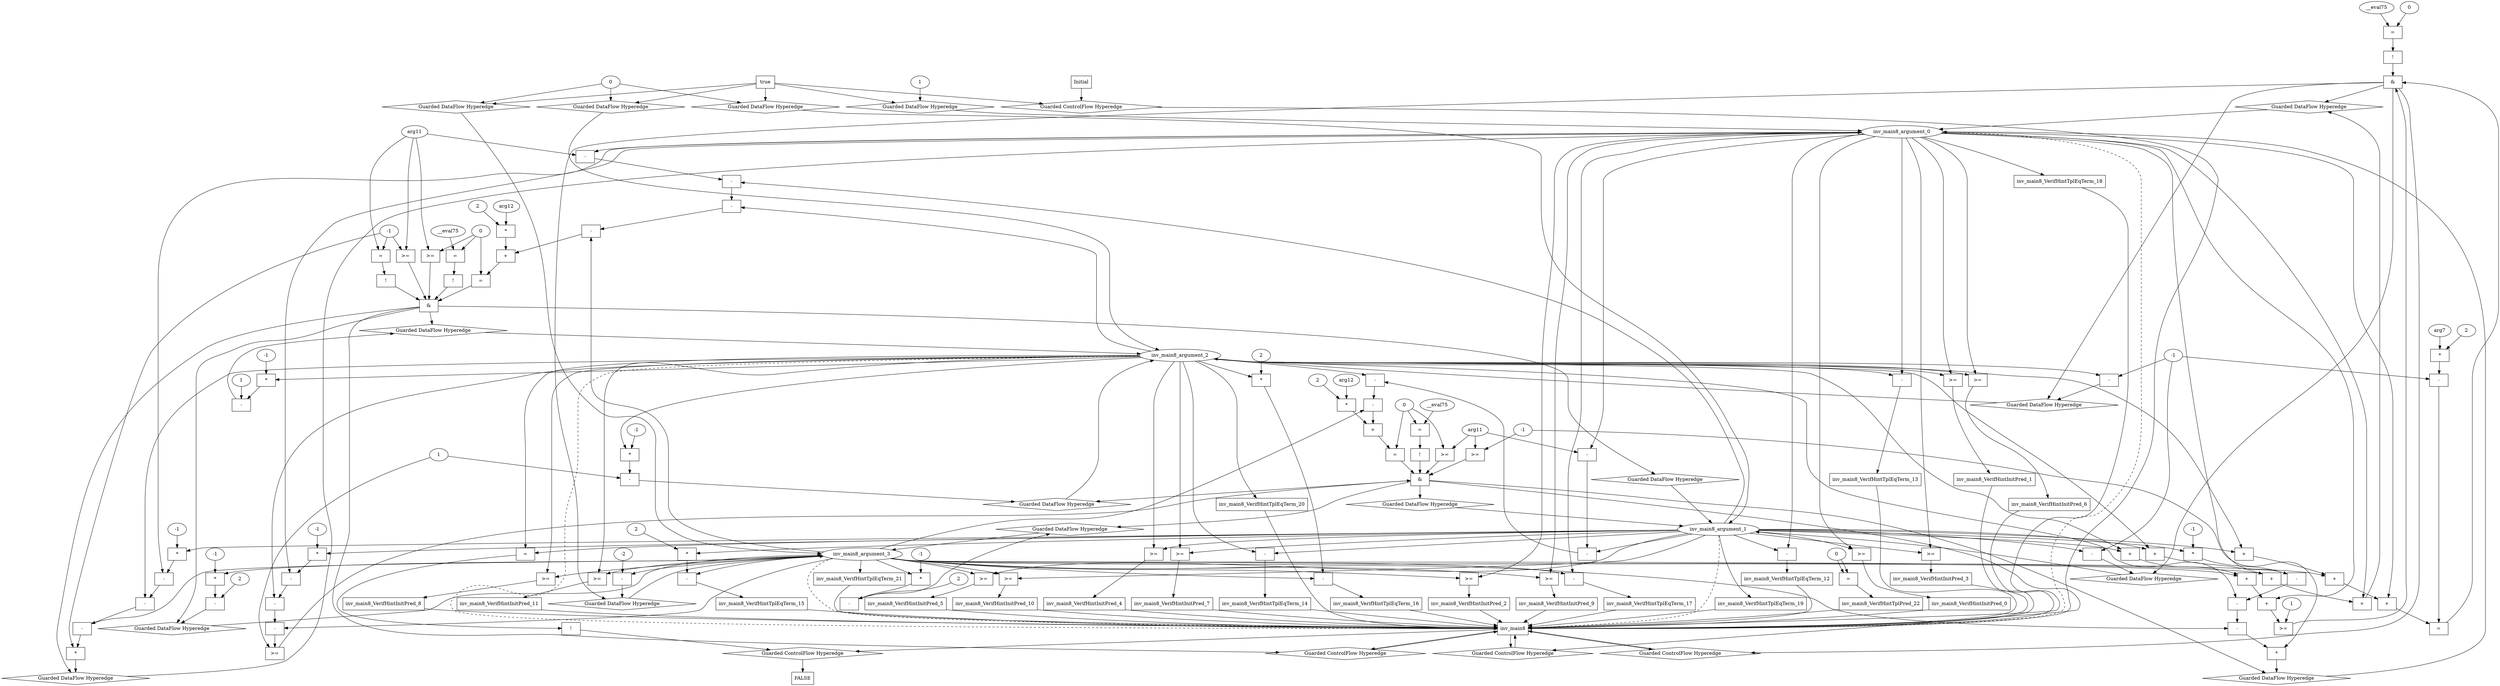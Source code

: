 digraph dag {
inv_main8 [label="inv_main8" shape="rect"];
FALSE [label="FALSE" shape="rect"];
Initial [label="Initial" shape="rect"];
ControlFowHyperEdge_0 [label="Guarded ControlFlow Hyperedge" shape="diamond"];
inv_main8 -> ControlFowHyperEdge_0[label=""]
ControlFowHyperEdge_0 -> inv_main8[label=""]
ControlFowHyperEdge_1 [label="Guarded ControlFlow Hyperedge" shape="diamond"];
inv_main8 -> ControlFowHyperEdge_1[label=""]
ControlFowHyperEdge_1 -> inv_main8[label=""]
ControlFowHyperEdge_2 [label="Guarded ControlFlow Hyperedge" shape="diamond"];
inv_main8 -> ControlFowHyperEdge_2[label=""]
ControlFowHyperEdge_2 -> inv_main8[label=""]
ControlFowHyperEdge_3 [label="Guarded ControlFlow Hyperedge" shape="diamond"];
Initial -> ControlFowHyperEdge_3[label=""]
ControlFowHyperEdge_3 -> inv_main8[label=""]
ControlFowHyperEdge_4 [label="Guarded ControlFlow Hyperedge" shape="diamond"];
inv_main8 -> ControlFowHyperEdge_4[label=""]
ControlFowHyperEdge_4 -> FALSE[label=""]
inv_main8_argument_0 [label="inv_main8_argument_0" shape="oval"];
inv_main8_argument_0 -> inv_main8[label="" style="dashed"]
inv_main8_argument_1 [label="inv_main8_argument_1" shape="oval"];
inv_main8_argument_1 -> inv_main8[label="" style="dashed"]
inv_main8_argument_2 [label="inv_main8_argument_2" shape="oval"];
inv_main8_argument_2 -> inv_main8[label="" style="dashed"]
inv_main8_argument_3 [label="inv_main8_argument_3" shape="oval"];
inv_main8_argument_3 -> inv_main8[label="" style="dashed"]

xxxinv_main8___inv_main8_0xxx_and [label="&" shape="rect"];
xxxinv_main8___inv_main8_0xxxguard_0_node_0 [label=">=" shape="rect"];
xxxinv_main8___inv_main8_0xxxguard_0_node_1 [label="+" shape="rect"];
xxxinv_main8___inv_main8_0xxxguard_0_node_3 [label="+" shape="rect"];
xxxinv_main8___inv_main8_0xxxguard_0_node_4 [label="+" shape="rect"];
xxxinv_main8___inv_main8_0xxxguard_0_node_8 [label="1"];
xxxinv_main8___inv_main8_0xxxguard_0_node_1->xxxinv_main8___inv_main8_0xxxguard_0_node_0
xxxinv_main8___inv_main8_0xxxguard_0_node_8->xxxinv_main8___inv_main8_0xxxguard_0_node_0
inv_main8_argument_0->xxxinv_main8___inv_main8_0xxxguard_0_node_1
xxxinv_main8___inv_main8_0xxxguard_0_node_3->xxxinv_main8___inv_main8_0xxxguard_0_node_1
xxxinv_main8___inv_main8_0xxxguard_0_node_4->xxxinv_main8___inv_main8_0xxxguard_0_node_3
inv_main8_argument_3->xxxinv_main8___inv_main8_0xxxguard_0_node_3
inv_main8_argument_1->xxxinv_main8___inv_main8_0xxxguard_0_node_4
inv_main8_argument_2->xxxinv_main8___inv_main8_0xxxguard_0_node_4

xxxinv_main8___inv_main8_0xxxguard_0_node_0->xxxinv_main8___inv_main8_0xxx_and [label=""];
xxxinv_main8___inv_main8_0xxxguard1_node_0 [label="=" shape="rect"];
xxxinv_main8___inv_main8_0xxxguard1_node_1 [label="+" shape="rect"];
xxxinv_main8___inv_main8_0xxxguard1_node_3 [label="+" shape="rect"];
xxxinv_main8___inv_main8_0xxxguard1_node_4 [label="+" shape="rect"];
xxxinv_main8___inv_main8_0xxxguard1_node_8 [label="-" shape="rect"];
xxxinv_main8___inv_main8_0xxxguard1_node_9 [label="*" shape="rect"];
xxxinv_main8___inv_main8_0xxxguard1_node_10 [label="2"];
xxxinv_main8___inv_main8_0xxxguard1_node_11 [label="arg7"];
xxxinv_main8___inv_main8_0xxxguard1_node_1->xxxinv_main8___inv_main8_0xxxguard1_node_0
xxxinv_main8___inv_main8_0xxxguard1_node_8->xxxinv_main8___inv_main8_0xxxguard1_node_0
inv_main8_argument_0->xxxinv_main8___inv_main8_0xxxguard1_node_1
xxxinv_main8___inv_main8_0xxxguard1_node_3->xxxinv_main8___inv_main8_0xxxguard1_node_1
xxxinv_main8___inv_main8_0xxxguard1_node_4->xxxinv_main8___inv_main8_0xxxguard1_node_3
inv_main8_argument_3->xxxinv_main8___inv_main8_0xxxguard1_node_3
inv_main8_argument_1->xxxinv_main8___inv_main8_0xxxguard1_node_4
inv_main8_argument_2->xxxinv_main8___inv_main8_0xxxguard1_node_4
xxxinv_main8___inv_main8_0xxxguard1_node_9->xxxinv_main8___inv_main8_0xxxguard1_node_8
xxxinv_main8___inv_main8_0xxxdataFlow1_node_2->xxxinv_main8___inv_main8_0xxxguard1_node_8
xxxinv_main8___inv_main8_0xxxguard1_node_10->xxxinv_main8___inv_main8_0xxxguard1_node_9
xxxinv_main8___inv_main8_0xxxguard1_node_11->xxxinv_main8___inv_main8_0xxxguard1_node_9

xxxinv_main8___inv_main8_0xxxguard1_node_0->xxxinv_main8___inv_main8_0xxx_and [label=""];
xxxinv_main8___inv_main8_0xxxguard2_node_0 [label="!" shape="rect"];
xxxinv_main8___inv_main8_0xxxguard2_node_1 [label="=" shape="rect"];
xxxinv_main8___inv_main8_0xxxguard2_node_2 [label="__eval75"];
xxxinv_main8___inv_main8_0xxxguard2_node_3 [label="0"];
xxxinv_main8___inv_main8_0xxxguard2_node_1->xxxinv_main8___inv_main8_0xxxguard2_node_0
xxxinv_main8___inv_main8_0xxxguard2_node_2->xxxinv_main8___inv_main8_0xxxguard2_node_1
xxxinv_main8___inv_main8_0xxxguard2_node_3->xxxinv_main8___inv_main8_0xxxguard2_node_1

xxxinv_main8___inv_main8_0xxxguard2_node_0->xxxinv_main8___inv_main8_0xxx_and [label=""];
xxxinv_main8___inv_main8_0xxx_and->ControlFowHyperEdge_0 [label=""];
xxxinv_main8___inv_main8_0xxxdataFlow_0_node_0 [label="+" shape="rect"];
xxxinv_main8___inv_main8_0xxxdataFlow_0_node_2 [label="+" shape="rect"];
xxxinv_main8___inv_main8_0xxxdataFlow_0_node_3 [label="+" shape="rect"];
inv_main8_argument_0->xxxinv_main8___inv_main8_0xxxdataFlow_0_node_0
xxxinv_main8___inv_main8_0xxxdataFlow_0_node_2->xxxinv_main8___inv_main8_0xxxdataFlow_0_node_0
xxxinv_main8___inv_main8_0xxxdataFlow_0_node_3->xxxinv_main8___inv_main8_0xxxdataFlow_0_node_2
inv_main8_argument_3->xxxinv_main8___inv_main8_0xxxdataFlow_0_node_2
inv_main8_argument_1->xxxinv_main8___inv_main8_0xxxdataFlow_0_node_3
inv_main8_argument_2->xxxinv_main8___inv_main8_0xxxdataFlow_0_node_3

xxxinv_main8___inv_main8_0xxxdataFlow_0_node_0->DataFowHyperEdge_0_inv_main8_argument_0 [label=""];
xxxinv_main8___inv_main8_0xxxdataFlow1_node_0 [label="-" shape="rect"];
xxxinv_main8___inv_main8_0xxxdataFlow1_node_2 [label="-1"];
inv_main8_argument_1->xxxinv_main8___inv_main8_0xxxdataFlow1_node_0
xxxinv_main8___inv_main8_0xxxdataFlow1_node_2->xxxinv_main8___inv_main8_0xxxdataFlow1_node_0

xxxinv_main8___inv_main8_0xxxdataFlow1_node_0->DataFowHyperEdge_0_inv_main8_argument_1 [label=""];
xxxinv_main8___inv_main8_0xxxdataFlow2_node_0 [label="-" shape="rect"];
inv_main8_argument_2->xxxinv_main8___inv_main8_0xxxdataFlow2_node_0
xxxinv_main8___inv_main8_0xxxdataFlow1_node_2->xxxinv_main8___inv_main8_0xxxdataFlow2_node_0

xxxinv_main8___inv_main8_0xxxdataFlow2_node_0->DataFowHyperEdge_0_inv_main8_argument_2 [label=""];
xxxinv_main8___inv_main8_0xxxdataFlow3_node_0 [label="-" shape="rect"];
xxxinv_main8___inv_main8_0xxxdataFlow3_node_2 [label="-2"];
inv_main8_argument_3->xxxinv_main8___inv_main8_0xxxdataFlow3_node_0
xxxinv_main8___inv_main8_0xxxdataFlow3_node_2->xxxinv_main8___inv_main8_0xxxdataFlow3_node_0

xxxinv_main8___inv_main8_0xxxdataFlow3_node_0->DataFowHyperEdge_0_inv_main8_argument_3 [label=""];
xxxinv_main8___inv_main8_1xxx_and [label="&" shape="rect"];
xxxinv_main8___inv_main8_1xxxguard_0_node_0 [label=">=" shape="rect"];
xxxinv_main8___inv_main8_1xxxguard_0_node_1 [label="arg11"];
xxxinv_main8___inv_main8_1xxxdataFlow_0_node_1 [label="-1"];
xxxinv_main8___inv_main8_1xxxguard_0_node_1->xxxinv_main8___inv_main8_1xxxguard_0_node_0
xxxinv_main8___inv_main8_1xxxdataFlow_0_node_1->xxxinv_main8___inv_main8_1xxxguard_0_node_0

xxxinv_main8___inv_main8_1xxxguard_0_node_0->xxxinv_main8___inv_main8_1xxx_and [label=""];
xxxinv_main8___inv_main8_1xxxguard1_node_0 [label=">=" shape="rect"];
xxxinv_main8___inv_main8_1xxxguard1_node_1 [label="0"];
xxxinv_main8___inv_main8_1xxxguard1_node_1->xxxinv_main8___inv_main8_1xxxguard1_node_0
xxxinv_main8___inv_main8_1xxxguard_0_node_1->xxxinv_main8___inv_main8_1xxxguard1_node_0

xxxinv_main8___inv_main8_1xxxguard1_node_0->xxxinv_main8___inv_main8_1xxx_and [label=""];
xxxinv_main8___inv_main8_1xxxguard4_node_0 [label="!" shape="rect"];
xxxinv_main8___inv_main8_1xxxguard4_node_1 [label="=" shape="rect"];
xxxinv_main8___inv_main8_1xxxguard4_node_1->xxxinv_main8___inv_main8_1xxxguard4_node_0
xxxinv_main8___inv_main8_1xxxguard_0_node_1->xxxinv_main8___inv_main8_1xxxguard4_node_1
xxxinv_main8___inv_main8_1xxxdataFlow_0_node_1->xxxinv_main8___inv_main8_1xxxguard4_node_1

xxxinv_main8___inv_main8_1xxxguard4_node_0->xxxinv_main8___inv_main8_1xxx_and [label=""];
xxxinv_main8___inv_main8_1xxxguard2_node_0 [label="=" shape="rect"];
xxxinv_main8___inv_main8_1xxxguard2_node_1 [label="+" shape="rect"];
xxxinv_main8___inv_main8_1xxxguard2_node_2 [label="*" shape="rect"];
xxxinv_main8___inv_main8_1xxxguard2_node_3 [label="2"];
xxxinv_main8___inv_main8_1xxxguard2_node_4 [label="arg12"];
xxxinv_main8___inv_main8_1xxxguard2_node_5 [label="-" shape="rect"];
xxxinv_main8___inv_main8_1xxxguard2_node_6 [label="-" shape="rect"];
xxxinv_main8___inv_main8_1xxxguard2_node_7 [label="-" shape="rect"];
xxxinv_main8___inv_main8_1xxxguard2_node_8 [label="-" shape="rect"];
xxxinv_main8___inv_main8_1xxxguard2_node_1->xxxinv_main8___inv_main8_1xxxguard2_node_0
xxxinv_main8___inv_main8_1xxxguard1_node_1->xxxinv_main8___inv_main8_1xxxguard2_node_0
xxxinv_main8___inv_main8_1xxxguard2_node_2->xxxinv_main8___inv_main8_1xxxguard2_node_1
xxxinv_main8___inv_main8_1xxxguard2_node_5->xxxinv_main8___inv_main8_1xxxguard2_node_1
xxxinv_main8___inv_main8_1xxxguard2_node_3->xxxinv_main8___inv_main8_1xxxguard2_node_2
xxxinv_main8___inv_main8_1xxxguard2_node_4->xxxinv_main8___inv_main8_1xxxguard2_node_2
xxxinv_main8___inv_main8_1xxxguard2_node_6->xxxinv_main8___inv_main8_1xxxguard2_node_5
inv_main8_argument_3->xxxinv_main8___inv_main8_1xxxguard2_node_5
xxxinv_main8___inv_main8_1xxxguard2_node_7->xxxinv_main8___inv_main8_1xxxguard2_node_6
inv_main8_argument_2->xxxinv_main8___inv_main8_1xxxguard2_node_6
xxxinv_main8___inv_main8_1xxxguard2_node_8->xxxinv_main8___inv_main8_1xxxguard2_node_7
inv_main8_argument_1->xxxinv_main8___inv_main8_1xxxguard2_node_7
xxxinv_main8___inv_main8_1xxxguard_0_node_1->xxxinv_main8___inv_main8_1xxxguard2_node_8
inv_main8_argument_0->xxxinv_main8___inv_main8_1xxxguard2_node_8

xxxinv_main8___inv_main8_1xxxguard2_node_0->xxxinv_main8___inv_main8_1xxx_and [label=""];
xxxinv_main8___inv_main8_1xxxguard3_node_0 [label="!" shape="rect"];
xxxinv_main8___inv_main8_1xxxguard3_node_1 [label="=" shape="rect"];
xxxinv_main8___inv_main8_1xxxguard3_node_2 [label="__eval75"];
xxxinv_main8___inv_main8_1xxxguard3_node_1->xxxinv_main8___inv_main8_1xxxguard3_node_0
xxxinv_main8___inv_main8_1xxxguard3_node_2->xxxinv_main8___inv_main8_1xxxguard3_node_1
xxxinv_main8___inv_main8_1xxxguard1_node_1->xxxinv_main8___inv_main8_1xxxguard3_node_1

xxxinv_main8___inv_main8_1xxxguard3_node_0->xxxinv_main8___inv_main8_1xxx_and [label=""];
xxxinv_main8___inv_main8_1xxx_and->ControlFowHyperEdge_1 [label=""];
xxxinv_main8___inv_main8_1xxxdataFlow_0_node_0 [label="*" shape="rect"];
xxxinv_main8___inv_main8_1xxxdataFlow_0_node_1 [label="-1"];
xxxinv_main8___inv_main8_1xxxdataFlow_0_node_2 [label="-" shape="rect"];
xxxinv_main8___inv_main8_1xxxdataFlow_0_node_3 [label="-" shape="rect"];
xxxinv_main8___inv_main8_1xxxdataFlow_0_node_4 [label="-" shape="rect"];
xxxinv_main8___inv_main8_1xxxdataFlow_0_node_5 [label="*" shape="rect"];
xxxinv_main8___inv_main8_1xxxdataFlow_0_node_6 [label="-1"];
xxxinv_main8___inv_main8_1xxxdataFlow_0_node_1->xxxinv_main8___inv_main8_1xxxdataFlow_0_node_0
xxxinv_main8___inv_main8_1xxxdataFlow_0_node_2->xxxinv_main8___inv_main8_1xxxdataFlow_0_node_0
xxxinv_main8___inv_main8_1xxxdataFlow_0_node_3->xxxinv_main8___inv_main8_1xxxdataFlow_0_node_2
inv_main8_argument_3->xxxinv_main8___inv_main8_1xxxdataFlow_0_node_2
xxxinv_main8___inv_main8_1xxxdataFlow_0_node_4->xxxinv_main8___inv_main8_1xxxdataFlow_0_node_3
inv_main8_argument_2->xxxinv_main8___inv_main8_1xxxdataFlow_0_node_3
xxxinv_main8___inv_main8_1xxxdataFlow_0_node_5->xxxinv_main8___inv_main8_1xxxdataFlow_0_node_4
inv_main8_argument_0->xxxinv_main8___inv_main8_1xxxdataFlow_0_node_4
xxxinv_main8___inv_main8_1xxxdataFlow_0_node_6->xxxinv_main8___inv_main8_1xxxdataFlow_0_node_5
inv_main8_argument_1->xxxinv_main8___inv_main8_1xxxdataFlow_0_node_5

xxxinv_main8___inv_main8_1xxxdataFlow_0_node_0->DataFowHyperEdge_1_inv_main8_argument_0 [label=""];
xxxinv_main8___inv_main8_1xxxdataFlow1_node_0 [label="-" shape="rect"];
xxxinv_main8___inv_main8_1xxxdataFlow1_node_1 [label="1"];
xxxinv_main8___inv_main8_1xxxdataFlow1_node_2 [label="*" shape="rect"];
xxxinv_main8___inv_main8_1xxxdataFlow1_node_3 [label="-1"];
xxxinv_main8___inv_main8_1xxxdataFlow1_node_1->xxxinv_main8___inv_main8_1xxxdataFlow1_node_0
xxxinv_main8___inv_main8_1xxxdataFlow1_node_2->xxxinv_main8___inv_main8_1xxxdataFlow1_node_0
inv_main8_argument_2->xxxinv_main8___inv_main8_1xxxdataFlow1_node_2
xxxinv_main8___inv_main8_1xxxdataFlow1_node_3->xxxinv_main8___inv_main8_1xxxdataFlow1_node_2

xxxinv_main8___inv_main8_1xxxdataFlow1_node_0->DataFowHyperEdge_1_inv_main8_argument_2 [label=""];
xxxinv_main8___inv_main8_1xxxdataFlow2_node_0 [label="-" shape="rect"];
xxxinv_main8___inv_main8_1xxxdataFlow2_node_1 [label="2"];
xxxinv_main8___inv_main8_1xxxdataFlow2_node_2 [label="*" shape="rect"];
xxxinv_main8___inv_main8_1xxxdataFlow2_node_3 [label="-1"];
xxxinv_main8___inv_main8_1xxxdataFlow2_node_1->xxxinv_main8___inv_main8_1xxxdataFlow2_node_0
xxxinv_main8___inv_main8_1xxxdataFlow2_node_2->xxxinv_main8___inv_main8_1xxxdataFlow2_node_0
inv_main8_argument_3->xxxinv_main8___inv_main8_1xxxdataFlow2_node_2
xxxinv_main8___inv_main8_1xxxdataFlow2_node_3->xxxinv_main8___inv_main8_1xxxdataFlow2_node_2

xxxinv_main8___inv_main8_1xxxdataFlow2_node_0->DataFowHyperEdge_1_inv_main8_argument_3 [label=""];
xxxinv_main8___inv_main8_2xxx_and [label="&" shape="rect"];
xxxinv_main8___inv_main8_2xxxguard2_node_0 [label="=" shape="rect"];
xxxinv_main8___inv_main8_2xxxguard2_node_1 [label="+" shape="rect"];
xxxinv_main8___inv_main8_2xxxguard2_node_2 [label="*" shape="rect"];
xxxinv_main8___inv_main8_2xxxguard2_node_3 [label="2"];
xxxinv_main8___inv_main8_2xxxguard2_node_4 [label="arg12"];
xxxinv_main8___inv_main8_2xxxguard2_node_5 [label="-" shape="rect"];
xxxinv_main8___inv_main8_2xxxguard2_node_6 [label="-" shape="rect"];
xxxinv_main8___inv_main8_2xxxguard2_node_7 [label="-" shape="rect"];
xxxinv_main8___inv_main8_2xxxguard2_node_8 [label="-" shape="rect"];
xxxinv_main8___inv_main8_2xxxguard2_node_1->xxxinv_main8___inv_main8_2xxxguard2_node_0
xxxinv_main8___inv_main8_2xxxguard1_node_1->xxxinv_main8___inv_main8_2xxxguard2_node_0
xxxinv_main8___inv_main8_2xxxguard2_node_2->xxxinv_main8___inv_main8_2xxxguard2_node_1
xxxinv_main8___inv_main8_2xxxguard2_node_5->xxxinv_main8___inv_main8_2xxxguard2_node_1
xxxinv_main8___inv_main8_2xxxguard2_node_3->xxxinv_main8___inv_main8_2xxxguard2_node_2
xxxinv_main8___inv_main8_2xxxguard2_node_4->xxxinv_main8___inv_main8_2xxxguard2_node_2
xxxinv_main8___inv_main8_2xxxguard2_node_6->xxxinv_main8___inv_main8_2xxxguard2_node_5
inv_main8_argument_3->xxxinv_main8___inv_main8_2xxxguard2_node_5
xxxinv_main8___inv_main8_2xxxguard2_node_7->xxxinv_main8___inv_main8_2xxxguard2_node_6
inv_main8_argument_2->xxxinv_main8___inv_main8_2xxxguard2_node_6
xxxinv_main8___inv_main8_2xxxguard2_node_8->xxxinv_main8___inv_main8_2xxxguard2_node_7
inv_main8_argument_1->xxxinv_main8___inv_main8_2xxxguard2_node_7
xxxinv_main8___inv_main8_2xxxguard_0_node_1->xxxinv_main8___inv_main8_2xxxguard2_node_8
inv_main8_argument_0->xxxinv_main8___inv_main8_2xxxguard2_node_8

xxxinv_main8___inv_main8_2xxxguard2_node_0->xxxinv_main8___inv_main8_2xxx_and [label=""];
xxxinv_main8___inv_main8_2xxxguard1_node_0 [label=">=" shape="rect"];
xxxinv_main8___inv_main8_2xxxguard1_node_1 [label="0"];
xxxinv_main8___inv_main8_2xxxguard1_node_1->xxxinv_main8___inv_main8_2xxxguard1_node_0
xxxinv_main8___inv_main8_2xxxguard_0_node_1->xxxinv_main8___inv_main8_2xxxguard1_node_0

xxxinv_main8___inv_main8_2xxxguard1_node_0->xxxinv_main8___inv_main8_2xxx_and [label=""];
xxxinv_main8___inv_main8_2xxxguard3_node_0 [label="!" shape="rect"];
xxxinv_main8___inv_main8_2xxxguard3_node_1 [label="=" shape="rect"];
xxxinv_main8___inv_main8_2xxxguard3_node_2 [label="__eval75"];
xxxinv_main8___inv_main8_2xxxguard3_node_1->xxxinv_main8___inv_main8_2xxxguard3_node_0
xxxinv_main8___inv_main8_2xxxguard3_node_2->xxxinv_main8___inv_main8_2xxxguard3_node_1
xxxinv_main8___inv_main8_2xxxguard1_node_1->xxxinv_main8___inv_main8_2xxxguard3_node_1

xxxinv_main8___inv_main8_2xxxguard3_node_0->xxxinv_main8___inv_main8_2xxx_and [label=""];
xxxinv_main8___inv_main8_2xxxguard_0_node_0 [label=">=" shape="rect"];
xxxinv_main8___inv_main8_2xxxguard_0_node_1 [label="arg11"];
xxxinv_main8___inv_main8_2xxxdataFlow_0_node_1 [label="-1"];
xxxinv_main8___inv_main8_2xxxguard_0_node_1->xxxinv_main8___inv_main8_2xxxguard_0_node_0
xxxinv_main8___inv_main8_2xxxdataFlow_0_node_1->xxxinv_main8___inv_main8_2xxxguard_0_node_0

xxxinv_main8___inv_main8_2xxxguard_0_node_0->xxxinv_main8___inv_main8_2xxx_and [label=""];
xxxinv_main8___inv_main8_2xxxguard4_node_0 [label=">=" shape="rect"];
xxxinv_main8___inv_main8_2xxxguard4_node_1 [label="-" shape="rect"];
xxxinv_main8___inv_main8_2xxxguard4_node_2 [label="-" shape="rect"];
xxxinv_main8___inv_main8_2xxxguard4_node_3 [label="-" shape="rect"];
xxxinv_main8___inv_main8_2xxxguard4_node_4 [label="*" shape="rect"];
xxxinv_main8___inv_main8_2xxxguard4_node_5 [label="-1"];
xxxinv_main8___inv_main8_2xxxguard4_node_1->xxxinv_main8___inv_main8_2xxxguard4_node_0
xxxinv_main8___inv_main8_2xxxdataFlow1_node_1->xxxinv_main8___inv_main8_2xxxguard4_node_0
xxxinv_main8___inv_main8_2xxxguard4_node_2->xxxinv_main8___inv_main8_2xxxguard4_node_1
inv_main8_argument_3->xxxinv_main8___inv_main8_2xxxguard4_node_1
xxxinv_main8___inv_main8_2xxxguard4_node_3->xxxinv_main8___inv_main8_2xxxguard4_node_2
inv_main8_argument_2->xxxinv_main8___inv_main8_2xxxguard4_node_2
xxxinv_main8___inv_main8_2xxxguard4_node_4->xxxinv_main8___inv_main8_2xxxguard4_node_3
inv_main8_argument_0->xxxinv_main8___inv_main8_2xxxguard4_node_3
xxxinv_main8___inv_main8_2xxxguard4_node_5->xxxinv_main8___inv_main8_2xxxguard4_node_4
inv_main8_argument_1->xxxinv_main8___inv_main8_2xxxguard4_node_4

xxxinv_main8___inv_main8_2xxxguard4_node_0->xxxinv_main8___inv_main8_2xxx_and [label=""];
xxxinv_main8___inv_main8_2xxx_and->ControlFowHyperEdge_2 [label=""];
xxxinv_main8___inv_main8_2xxxdataFlow_0_node_0 [label="*" shape="rect"];
xxxinv_main8___inv_main8_2xxxdataFlow_0_node_1 [label="-1"];
xxxinv_main8___inv_main8_2xxxdataFlow_0_node_2 [label="-" shape="rect"];
xxxinv_main8___inv_main8_2xxxdataFlow_0_node_3 [label="-" shape="rect"];
xxxinv_main8___inv_main8_2xxxdataFlow_0_node_4 [label="-" shape="rect"];
xxxinv_main8___inv_main8_2xxxdataFlow_0_node_5 [label="*" shape="rect"];
xxxinv_main8___inv_main8_2xxxdataFlow_0_node_6 [label="-1"];
xxxinv_main8___inv_main8_2xxxdataFlow_0_node_1->xxxinv_main8___inv_main8_2xxxdataFlow_0_node_0
xxxinv_main8___inv_main8_2xxxdataFlow_0_node_2->xxxinv_main8___inv_main8_2xxxdataFlow_0_node_0
xxxinv_main8___inv_main8_2xxxdataFlow_0_node_3->xxxinv_main8___inv_main8_2xxxdataFlow_0_node_2
inv_main8_argument_3->xxxinv_main8___inv_main8_2xxxdataFlow_0_node_2
xxxinv_main8___inv_main8_2xxxdataFlow_0_node_4->xxxinv_main8___inv_main8_2xxxdataFlow_0_node_3
inv_main8_argument_2->xxxinv_main8___inv_main8_2xxxdataFlow_0_node_3
xxxinv_main8___inv_main8_2xxxdataFlow_0_node_5->xxxinv_main8___inv_main8_2xxxdataFlow_0_node_4
inv_main8_argument_0->xxxinv_main8___inv_main8_2xxxdataFlow_0_node_4
xxxinv_main8___inv_main8_2xxxdataFlow_0_node_6->xxxinv_main8___inv_main8_2xxxdataFlow_0_node_5
inv_main8_argument_1->xxxinv_main8___inv_main8_2xxxdataFlow_0_node_5

xxxinv_main8___inv_main8_2xxxdataFlow_0_node_0->DataFowHyperEdge_2_inv_main8_argument_0 [label=""];
xxxinv_main8___inv_main8_2xxxdataFlow1_node_0 [label="-" shape="rect"];
xxxinv_main8___inv_main8_2xxxdataFlow1_node_1 [label="1"];
xxxinv_main8___inv_main8_2xxxdataFlow1_node_2 [label="*" shape="rect"];
xxxinv_main8___inv_main8_2xxxdataFlow1_node_3 [label="-1"];
xxxinv_main8___inv_main8_2xxxdataFlow1_node_1->xxxinv_main8___inv_main8_2xxxdataFlow1_node_0
xxxinv_main8___inv_main8_2xxxdataFlow1_node_2->xxxinv_main8___inv_main8_2xxxdataFlow1_node_0
inv_main8_argument_2->xxxinv_main8___inv_main8_2xxxdataFlow1_node_2
xxxinv_main8___inv_main8_2xxxdataFlow1_node_3->xxxinv_main8___inv_main8_2xxxdataFlow1_node_2

xxxinv_main8___inv_main8_2xxxdataFlow1_node_0->DataFowHyperEdge_2_inv_main8_argument_2 [label=""];
xxxinv_main8___inv_main8_2xxxdataFlow2_node_0 [label="-" shape="rect"];
xxxinv_main8___inv_main8_2xxxdataFlow2_node_1 [label="2"];
xxxinv_main8___inv_main8_2xxxdataFlow2_node_2 [label="*" shape="rect"];
xxxinv_main8___inv_main8_2xxxdataFlow2_node_3 [label="-1"];
xxxinv_main8___inv_main8_2xxxdataFlow2_node_1->xxxinv_main8___inv_main8_2xxxdataFlow2_node_0
xxxinv_main8___inv_main8_2xxxdataFlow2_node_2->xxxinv_main8___inv_main8_2xxxdataFlow2_node_0
inv_main8_argument_3->xxxinv_main8___inv_main8_2xxxdataFlow2_node_2
xxxinv_main8___inv_main8_2xxxdataFlow2_node_3->xxxinv_main8___inv_main8_2xxxdataFlow2_node_2

xxxinv_main8___inv_main8_2xxxdataFlow2_node_0->DataFowHyperEdge_2_inv_main8_argument_3 [label=""];
true_3 [label="true" shape="rect"];
true_3->ControlFowHyperEdge_3 [label=""];
xxxinv_main8___Initial_3xxxdataFlow_0_node_0 [label="1"];

xxxinv_main8___Initial_3xxxdataFlow_0_node_0->DataFowHyperEdge_3_inv_main8_argument_0 [label=""];
xxxinv_main8___Initial_3xxxdataFlow1_node_0 [label="0"];

xxxinv_main8___Initial_3xxxdataFlow1_node_0->DataFowHyperEdge_3_inv_main8_argument_1 [label=""];

xxxinv_main8___Initial_3xxxdataFlow1_node_0->DataFowHyperEdge_3_inv_main8_argument_2 [label=""];

xxxinv_main8___Initial_3xxxdataFlow1_node_0->DataFowHyperEdge_3_inv_main8_argument_3 [label=""];
xxxFALSE___inv_main8_4xxxguard_0_node_0 [label="!" shape="rect"];
xxxFALSE___inv_main8_4xxxguard_0_node_1 [label="=" shape="rect"];
xxxFALSE___inv_main8_4xxxguard_0_node_1->xxxFALSE___inv_main8_4xxxguard_0_node_0
inv_main8_argument_1->xxxFALSE___inv_main8_4xxxguard_0_node_1
inv_main8_argument_2->xxxFALSE___inv_main8_4xxxguard_0_node_1

xxxFALSE___inv_main8_4xxxguard_0_node_0->ControlFowHyperEdge_4 [label=""];
DataFowHyperEdge_0_inv_main8_argument_0 [label="Guarded DataFlow Hyperedge" shape="diamond"];
DataFowHyperEdge_0_inv_main8_argument_0 -> inv_main8_argument_0[label=""]
xxxinv_main8___inv_main8_0xxx_and -> DataFowHyperEdge_0_inv_main8_argument_0[label=""]
DataFowHyperEdge_0_inv_main8_argument_1 [label="Guarded DataFlow Hyperedge" shape="diamond"];
DataFowHyperEdge_0_inv_main8_argument_1 -> inv_main8_argument_1[label=""]
xxxinv_main8___inv_main8_0xxx_and -> DataFowHyperEdge_0_inv_main8_argument_1[label=""]
DataFowHyperEdge_0_inv_main8_argument_2 [label="Guarded DataFlow Hyperedge" shape="diamond"];
DataFowHyperEdge_0_inv_main8_argument_2 -> inv_main8_argument_2[label=""]
xxxinv_main8___inv_main8_0xxx_and -> DataFowHyperEdge_0_inv_main8_argument_2[label=""]
DataFowHyperEdge_0_inv_main8_argument_3 [label="Guarded DataFlow Hyperedge" shape="diamond"];
DataFowHyperEdge_0_inv_main8_argument_3 -> inv_main8_argument_3[label=""]
xxxinv_main8___inv_main8_0xxx_and -> DataFowHyperEdge_0_inv_main8_argument_3[label=""]
DataFowHyperEdge_1_inv_main8_argument_0 [label="Guarded DataFlow Hyperedge" shape="diamond"];
DataFowHyperEdge_1_inv_main8_argument_0 -> inv_main8_argument_0[label=""]
xxxinv_main8___inv_main8_1xxx_and -> DataFowHyperEdge_1_inv_main8_argument_0[label=""]
DataFowHyperEdge_1_inv_main8_argument_1 [label="Guarded DataFlow Hyperedge" shape="diamond"];
DataFowHyperEdge_1_inv_main8_argument_1 -> inv_main8_argument_1[label=""]
xxxinv_main8___inv_main8_1xxx_and -> DataFowHyperEdge_1_inv_main8_argument_1[label=""]
DataFowHyperEdge_1_inv_main8_argument_2 [label="Guarded DataFlow Hyperedge" shape="diamond"];
DataFowHyperEdge_1_inv_main8_argument_2 -> inv_main8_argument_2[label=""]
xxxinv_main8___inv_main8_1xxx_and -> DataFowHyperEdge_1_inv_main8_argument_2[label=""]
DataFowHyperEdge_1_inv_main8_argument_3 [label="Guarded DataFlow Hyperedge" shape="diamond"];
DataFowHyperEdge_1_inv_main8_argument_3 -> inv_main8_argument_3[label=""]
xxxinv_main8___inv_main8_1xxx_and -> DataFowHyperEdge_1_inv_main8_argument_3[label=""]
DataFowHyperEdge_2_inv_main8_argument_0 [label="Guarded DataFlow Hyperedge" shape="diamond"];
DataFowHyperEdge_2_inv_main8_argument_0 -> inv_main8_argument_0[label=""]
xxxinv_main8___inv_main8_2xxx_and -> DataFowHyperEdge_2_inv_main8_argument_0[label=""]
DataFowHyperEdge_2_inv_main8_argument_1 [label="Guarded DataFlow Hyperedge" shape="diamond"];
DataFowHyperEdge_2_inv_main8_argument_1 -> inv_main8_argument_1[label=""]
xxxinv_main8___inv_main8_2xxx_and -> DataFowHyperEdge_2_inv_main8_argument_1[label=""]
DataFowHyperEdge_2_inv_main8_argument_2 [label="Guarded DataFlow Hyperedge" shape="diamond"];
DataFowHyperEdge_2_inv_main8_argument_2 -> inv_main8_argument_2[label=""]
xxxinv_main8___inv_main8_2xxx_and -> DataFowHyperEdge_2_inv_main8_argument_2[label=""]
DataFowHyperEdge_2_inv_main8_argument_3 [label="Guarded DataFlow Hyperedge" shape="diamond"];
DataFowHyperEdge_2_inv_main8_argument_3 -> inv_main8_argument_3[label=""]
xxxinv_main8___inv_main8_2xxx_and -> DataFowHyperEdge_2_inv_main8_argument_3[label=""]
DataFowHyperEdge_3_inv_main8_argument_0 [label="Guarded DataFlow Hyperedge" shape="diamond"];
DataFowHyperEdge_3_inv_main8_argument_0 -> inv_main8_argument_0[label=""]
true_3->DataFowHyperEdge_3_inv_main8_argument_0 [label=""];
DataFowHyperEdge_3_inv_main8_argument_1 [label="Guarded DataFlow Hyperedge" shape="diamond"];
DataFowHyperEdge_3_inv_main8_argument_1 -> inv_main8_argument_1[label=""]
true_3->DataFowHyperEdge_3_inv_main8_argument_1 [label=""];
DataFowHyperEdge_3_inv_main8_argument_2 [label="Guarded DataFlow Hyperedge" shape="diamond"];
DataFowHyperEdge_3_inv_main8_argument_2 -> inv_main8_argument_2[label=""]
true_3->DataFowHyperEdge_3_inv_main8_argument_2 [label=""];
DataFowHyperEdge_3_inv_main8_argument_3 [label="Guarded DataFlow Hyperedge" shape="diamond"];
DataFowHyperEdge_3_inv_main8_argument_3 -> inv_main8_argument_3[label=""]
true_3->DataFowHyperEdge_3_inv_main8_argument_3 [label=""];




inv_main8_VerifHintInitPred_0 [label="inv_main8_VerifHintInitPred_0" shape="rect"];
inv_main8predicate_0_node_0 -> inv_main8_VerifHintInitPred_0[label="" ];
inv_main8_VerifHintInitPred_0 -> inv_main8[label="" ];
inv_main8predicate_0_node_0 [label=">=" shape="rect"];
inv_main8_argument_0 [label="inv_main8_argument_0"];
inv_main8_argument_1 [label="inv_main8_argument_1"];
inv_main8_argument_1->inv_main8predicate_0_node_0
inv_main8_argument_0->inv_main8predicate_0_node_0

inv_main8_VerifHintInitPred_1 [label="inv_main8_VerifHintInitPred_1" shape="rect"];
inv_main8predicate_1_node_0 -> inv_main8_VerifHintInitPred_1[label="" ];
inv_main8_VerifHintInitPred_1 -> inv_main8[label="" ];
inv_main8predicate_1_node_0 [label=">=" shape="rect"];
inv_main8_argument_0 [label="inv_main8_argument_0"];
inv_main8_argument_2 [label="inv_main8_argument_2"];
inv_main8_argument_2->inv_main8predicate_1_node_0
inv_main8_argument_0->inv_main8predicate_1_node_0

inv_main8_VerifHintInitPred_2 [label="inv_main8_VerifHintInitPred_2" shape="rect"];
inv_main8predicate_2_node_0 -> inv_main8_VerifHintInitPred_2[label="" ];
inv_main8_VerifHintInitPred_2 -> inv_main8[label="" ];
inv_main8predicate_2_node_0 [label=">=" shape="rect"];
inv_main8_argument_0 [label="inv_main8_argument_0"];
inv_main8_argument_3 [label="inv_main8_argument_3"];
inv_main8_argument_3->inv_main8predicate_2_node_0
inv_main8_argument_0->inv_main8predicate_2_node_0

inv_main8_VerifHintInitPred_3 [label="inv_main8_VerifHintInitPred_3" shape="rect"];
inv_main8predicate_3_node_0 -> inv_main8_VerifHintInitPred_3[label="" ];
inv_main8_VerifHintInitPred_3 -> inv_main8[label="" ];
inv_main8predicate_3_node_0 [label=">=" shape="rect"];
inv_main8_argument_1 [label="inv_main8_argument_1"];
inv_main8_argument_0 [label="inv_main8_argument_0"];
inv_main8_argument_0->inv_main8predicate_3_node_0
inv_main8_argument_1->inv_main8predicate_3_node_0

inv_main8_VerifHintInitPred_4 [label="inv_main8_VerifHintInitPred_4" shape="rect"];
inv_main8predicate_4_node_0 -> inv_main8_VerifHintInitPred_4[label="" ];
inv_main8_VerifHintInitPred_4 -> inv_main8[label="" ];
inv_main8predicate_4_node_0 [label=">=" shape="rect"];
inv_main8_argument_1 [label="inv_main8_argument_1"];
inv_main8_argument_2 [label="inv_main8_argument_2"];
inv_main8_argument_2->inv_main8predicate_4_node_0
inv_main8_argument_1->inv_main8predicate_4_node_0

inv_main8_VerifHintInitPred_5 [label="inv_main8_VerifHintInitPred_5" shape="rect"];
inv_main8predicate_5_node_0 -> inv_main8_VerifHintInitPred_5[label="" ];
inv_main8_VerifHintInitPred_5 -> inv_main8[label="" ];
inv_main8predicate_5_node_0 [label=">=" shape="rect"];
inv_main8_argument_1 [label="inv_main8_argument_1"];
inv_main8_argument_3 [label="inv_main8_argument_3"];
inv_main8_argument_3->inv_main8predicate_5_node_0
inv_main8_argument_1->inv_main8predicate_5_node_0

inv_main8_VerifHintInitPred_6 [label="inv_main8_VerifHintInitPred_6" shape="rect"];
inv_main8predicate_6_node_0 -> inv_main8_VerifHintInitPred_6[label="" ];
inv_main8_VerifHintInitPred_6 -> inv_main8[label="" ];
inv_main8predicate_6_node_0 [label=">=" shape="rect"];
inv_main8_argument_2 [label="inv_main8_argument_2"];
inv_main8_argument_0 [label="inv_main8_argument_0"];
inv_main8_argument_0->inv_main8predicate_6_node_0
inv_main8_argument_2->inv_main8predicate_6_node_0

inv_main8_VerifHintInitPred_7 [label="inv_main8_VerifHintInitPred_7" shape="rect"];
inv_main8predicate_7_node_0 -> inv_main8_VerifHintInitPred_7[label="" ];
inv_main8_VerifHintInitPred_7 -> inv_main8[label="" ];
inv_main8predicate_7_node_0 [label=">=" shape="rect"];
inv_main8_argument_2 [label="inv_main8_argument_2"];
inv_main8_argument_1 [label="inv_main8_argument_1"];
inv_main8_argument_1->inv_main8predicate_7_node_0
inv_main8_argument_2->inv_main8predicate_7_node_0

inv_main8_VerifHintInitPred_8 [label="inv_main8_VerifHintInitPred_8" shape="rect"];
inv_main8predicate_8_node_0 -> inv_main8_VerifHintInitPred_8[label="" ];
inv_main8_VerifHintInitPred_8 -> inv_main8[label="" ];
inv_main8predicate_8_node_0 [label=">=" shape="rect"];
inv_main8_argument_2 [label="inv_main8_argument_2"];
inv_main8_argument_3 [label="inv_main8_argument_3"];
inv_main8_argument_3->inv_main8predicate_8_node_0
inv_main8_argument_2->inv_main8predicate_8_node_0

inv_main8_VerifHintInitPred_9 [label="inv_main8_VerifHintInitPred_9" shape="rect"];
inv_main8predicate_9_node_0 -> inv_main8_VerifHintInitPred_9[label="" ];
inv_main8_VerifHintInitPred_9 -> inv_main8[label="" ];
inv_main8predicate_9_node_0 [label=">=" shape="rect"];
inv_main8_argument_3 [label="inv_main8_argument_3"];
inv_main8_argument_0 [label="inv_main8_argument_0"];
inv_main8_argument_0->inv_main8predicate_9_node_0
inv_main8_argument_3->inv_main8predicate_9_node_0

inv_main8_VerifHintInitPred_10 [label="inv_main8_VerifHintInitPred_10" shape="rect"];
inv_main8predicate_10_node_0 -> inv_main8_VerifHintInitPred_10[label="" ];
inv_main8_VerifHintInitPred_10 -> inv_main8[label="" ];
inv_main8predicate_10_node_0 [label=">=" shape="rect"];
inv_main8_argument_3 [label="inv_main8_argument_3"];
inv_main8_argument_1 [label="inv_main8_argument_1"];
inv_main8_argument_1->inv_main8predicate_10_node_0
inv_main8_argument_3->inv_main8predicate_10_node_0

inv_main8_VerifHintInitPred_11 [label="inv_main8_VerifHintInitPred_11" shape="rect"];
inv_main8predicate_11_node_0 -> inv_main8_VerifHintInitPred_11[label="" ];
inv_main8_VerifHintInitPred_11 -> inv_main8[label="" ];
inv_main8predicate_11_node_0 [label=">=" shape="rect"];
inv_main8_argument_3 [label="inv_main8_argument_3"];
inv_main8_argument_2 [label="inv_main8_argument_2"];
inv_main8_argument_2->inv_main8predicate_11_node_0
inv_main8_argument_3->inv_main8predicate_11_node_0

inv_main8_VerifHintTplEqTerm_12 [label="inv_main8_VerifHintTplEqTerm_12" shape="rect"];
inv_main8predicate_12_node_0 -> inv_main8_VerifHintTplEqTerm_12[label="" ];
inv_main8_VerifHintTplEqTerm_12 -> inv_main8[label="" ];
inv_main8predicate_12_node_0 [label="-" shape="rect"];
inv_main8_argument_1 [label="inv_main8_argument_1"];
inv_main8_argument_0 [label="inv_main8_argument_0"];
inv_main8_argument_0->inv_main8predicate_12_node_0
inv_main8_argument_1->inv_main8predicate_12_node_0

inv_main8_VerifHintTplEqTerm_13 [label="inv_main8_VerifHintTplEqTerm_13" shape="rect"];
inv_main8predicate_13_node_0 -> inv_main8_VerifHintTplEqTerm_13[label="" ];
inv_main8_VerifHintTplEqTerm_13 -> inv_main8[label="" ];
inv_main8predicate_13_node_0 [label="-" shape="rect"];
inv_main8_argument_2 [label="inv_main8_argument_2"];
inv_main8_argument_0 [label="inv_main8_argument_0"];
inv_main8_argument_0->inv_main8predicate_13_node_0
inv_main8_argument_2->inv_main8predicate_13_node_0

inv_main8_VerifHintTplEqTerm_14 [label="inv_main8_VerifHintTplEqTerm_14" shape="rect"];
inv_main8predicate_14_node_0 -> inv_main8_VerifHintTplEqTerm_14[label="" ];
inv_main8_VerifHintTplEqTerm_14 -> inv_main8[label="" ];
inv_main8predicate_14_node_0 [label="-" shape="rect"];
inv_main8_argument_2 [label="inv_main8_argument_2"];
inv_main8_argument_1 [label="inv_main8_argument_1"];
inv_main8_argument_1->inv_main8predicate_14_node_0
inv_main8_argument_2->inv_main8predicate_14_node_0

inv_main8_VerifHintTplEqTerm_15 [label="inv_main8_VerifHintTplEqTerm_15" shape="rect"];
inv_main8predicate_15_node_0 -> inv_main8_VerifHintTplEqTerm_15[label="" ];
inv_main8_VerifHintTplEqTerm_15 -> inv_main8[label="" ];
inv_main8predicate_15_node_0 [label="-" shape="rect"];
inv_main8_argument_3 [label="inv_main8_argument_3"];
inv_main8predicate_15_node_2 [label="*" shape="rect"];
inv_main8predicate_15_node_3 [label="2"];
inv_main8_argument_1 [label="inv_main8_argument_1"];
inv_main8predicate_15_node_2->inv_main8predicate_15_node_0
inv_main8_argument_3->inv_main8predicate_15_node_0
inv_main8predicate_15_node_3->inv_main8predicate_15_node_2
inv_main8_argument_1->inv_main8predicate_15_node_2

inv_main8_VerifHintTplEqTerm_16 [label="inv_main8_VerifHintTplEqTerm_16" shape="rect"];
inv_main8predicate_16_node_0 -> inv_main8_VerifHintTplEqTerm_16[label="" ];
inv_main8_VerifHintTplEqTerm_16 -> inv_main8[label="" ];
inv_main8predicate_16_node_0 [label="-" shape="rect"];
inv_main8_argument_3 [label="inv_main8_argument_3"];
inv_main8predicate_16_node_2 [label="*" shape="rect"];
inv_main8predicate_16_node_3 [label="2"];
inv_main8_argument_2 [label="inv_main8_argument_2"];
inv_main8predicate_16_node_2->inv_main8predicate_16_node_0
inv_main8_argument_3->inv_main8predicate_16_node_0
inv_main8predicate_16_node_3->inv_main8predicate_16_node_2
inv_main8_argument_2->inv_main8predicate_16_node_2

inv_main8_VerifHintTplEqTerm_17 [label="inv_main8_VerifHintTplEqTerm_17" shape="rect"];
inv_main8predicate_17_node_0 -> inv_main8_VerifHintTplEqTerm_17[label="" ];
inv_main8_VerifHintTplEqTerm_17 -> inv_main8[label="" ];
inv_main8predicate_17_node_0 [label="-" shape="rect"];
inv_main8_argument_3 [label="inv_main8_argument_3"];
inv_main8_argument_0 [label="inv_main8_argument_0"];
inv_main8_argument_0->inv_main8predicate_17_node_0
inv_main8_argument_3->inv_main8predicate_17_node_0

inv_main8_VerifHintTplEqTerm_18 [label="inv_main8_VerifHintTplEqTerm_18" shape="rect"];
inv_main8_argument_0 -> inv_main8_VerifHintTplEqTerm_18[label="" ];
inv_main8_VerifHintTplEqTerm_18 -> inv_main8[label="" ];
inv_main8_argument_0 [label="inv_main8_argument_0"];

inv_main8_VerifHintTplEqTerm_19 [label="inv_main8_VerifHintTplEqTerm_19" shape="rect"];
inv_main8_argument_1 -> inv_main8_VerifHintTplEqTerm_19[label="" ];
inv_main8_VerifHintTplEqTerm_19 -> inv_main8[label="" ];
inv_main8_argument_1 [label="inv_main8_argument_1"];

inv_main8_VerifHintTplEqTerm_20 [label="inv_main8_VerifHintTplEqTerm_20" shape="rect"];
inv_main8_argument_2 -> inv_main8_VerifHintTplEqTerm_20[label="" ];
inv_main8_VerifHintTplEqTerm_20 -> inv_main8[label="" ];
inv_main8_argument_2 [label="inv_main8_argument_2"];

inv_main8_VerifHintTplEqTerm_21 [label="inv_main8_VerifHintTplEqTerm_21" shape="rect"];
inv_main8_argument_3 -> inv_main8_VerifHintTplEqTerm_21[label="" ];
inv_main8_VerifHintTplEqTerm_21 -> inv_main8[label="" ];
inv_main8_argument_3 [label="inv_main8_argument_3"];

inv_main8_VerifHintTplPred_22 [label="inv_main8_VerifHintTplPred_22" shape="rect"];
inv_main8predicate_22_node_0 -> inv_main8_VerifHintTplPred_22[label="" ];
inv_main8_VerifHintTplPred_22 -> inv_main8[label="" ];
inv_main8predicate_22_node_0 [label="=" shape="rect"];
inv_main8predicate_22_node_1 [label="0"];
inv_main8predicate_22_node_1->inv_main8predicate_22_node_0
inv_main8predicate_22_node_1->inv_main8predicate_22_node_0

}
